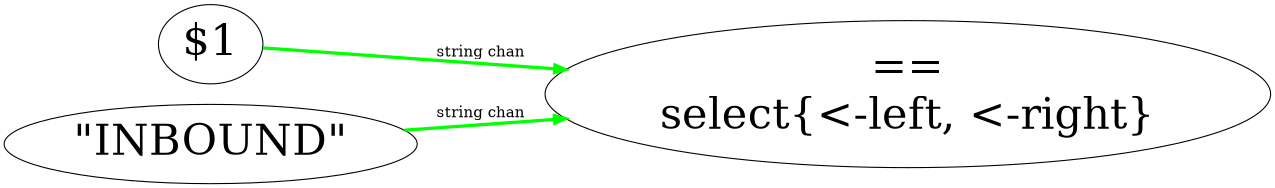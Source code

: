 digraph G {

	graph [
		size="8.5,8.5"
		rankdir="LR"
	];
	node [
		fontsize=40
	]
	edge [
		color=green
		weight=1
		penwidth=3
	]

	EQUAL [
		label="==\nselect{<-left, <-right}"
	]

	"$1" -> EQUAL [
			label="string chan"
	];
	"\"INBOUND\"" -> EQUAL [
			label="string chan"
	];
}
